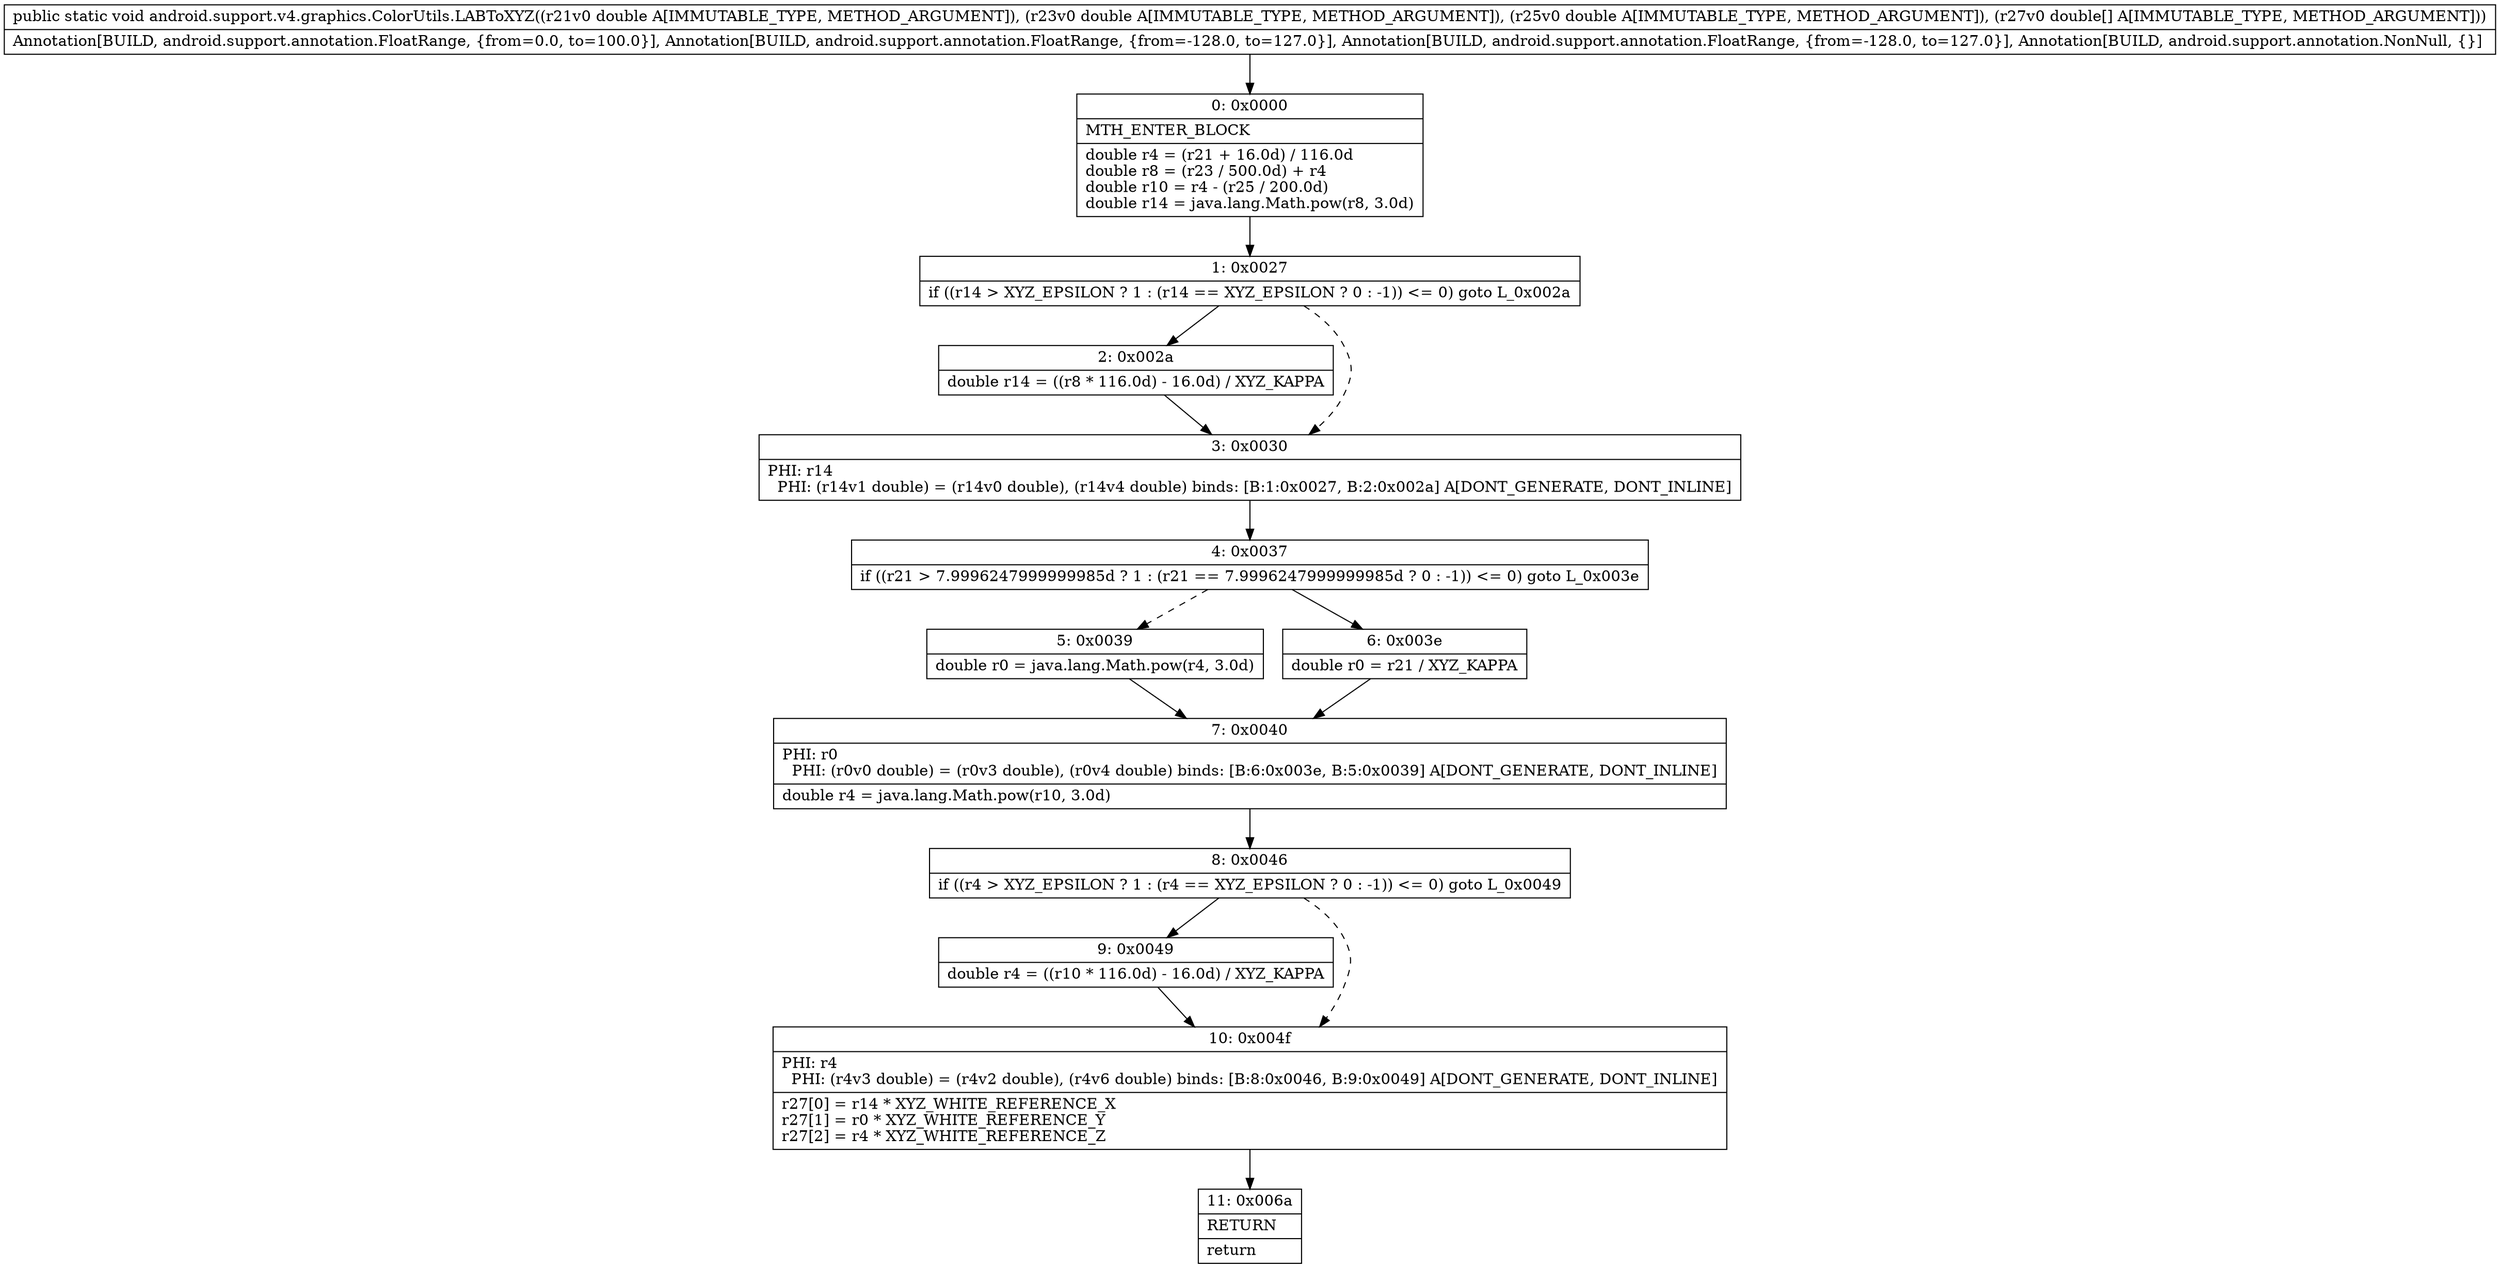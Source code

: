 digraph "CFG forandroid.support.v4.graphics.ColorUtils.LABToXYZ(DDD[D)V" {
Node_0 [shape=record,label="{0\:\ 0x0000|MTH_ENTER_BLOCK\l|double r4 = (r21 + 16.0d) \/ 116.0d\ldouble r8 = (r23 \/ 500.0d) + r4\ldouble r10 = r4 \- (r25 \/ 200.0d)\ldouble r14 = java.lang.Math.pow(r8, 3.0d)\l}"];
Node_1 [shape=record,label="{1\:\ 0x0027|if ((r14 \> XYZ_EPSILON ? 1 : (r14 == XYZ_EPSILON ? 0 : \-1)) \<= 0) goto L_0x002a\l}"];
Node_2 [shape=record,label="{2\:\ 0x002a|double r14 = ((r8 * 116.0d) \- 16.0d) \/ XYZ_KAPPA\l}"];
Node_3 [shape=record,label="{3\:\ 0x0030|PHI: r14 \l  PHI: (r14v1 double) = (r14v0 double), (r14v4 double) binds: [B:1:0x0027, B:2:0x002a] A[DONT_GENERATE, DONT_INLINE]\l}"];
Node_4 [shape=record,label="{4\:\ 0x0037|if ((r21 \> 7.9996247999999985d ? 1 : (r21 == 7.9996247999999985d ? 0 : \-1)) \<= 0) goto L_0x003e\l}"];
Node_5 [shape=record,label="{5\:\ 0x0039|double r0 = java.lang.Math.pow(r4, 3.0d)\l}"];
Node_6 [shape=record,label="{6\:\ 0x003e|double r0 = r21 \/ XYZ_KAPPA\l}"];
Node_7 [shape=record,label="{7\:\ 0x0040|PHI: r0 \l  PHI: (r0v0 double) = (r0v3 double), (r0v4 double) binds: [B:6:0x003e, B:5:0x0039] A[DONT_GENERATE, DONT_INLINE]\l|double r4 = java.lang.Math.pow(r10, 3.0d)\l}"];
Node_8 [shape=record,label="{8\:\ 0x0046|if ((r4 \> XYZ_EPSILON ? 1 : (r4 == XYZ_EPSILON ? 0 : \-1)) \<= 0) goto L_0x0049\l}"];
Node_9 [shape=record,label="{9\:\ 0x0049|double r4 = ((r10 * 116.0d) \- 16.0d) \/ XYZ_KAPPA\l}"];
Node_10 [shape=record,label="{10\:\ 0x004f|PHI: r4 \l  PHI: (r4v3 double) = (r4v2 double), (r4v6 double) binds: [B:8:0x0046, B:9:0x0049] A[DONT_GENERATE, DONT_INLINE]\l|r27[0] = r14 * XYZ_WHITE_REFERENCE_X\lr27[1] = r0 * XYZ_WHITE_REFERENCE_Y\lr27[2] = r4 * XYZ_WHITE_REFERENCE_Z\l}"];
Node_11 [shape=record,label="{11\:\ 0x006a|RETURN\l|return\l}"];
MethodNode[shape=record,label="{public static void android.support.v4.graphics.ColorUtils.LABToXYZ((r21v0 double A[IMMUTABLE_TYPE, METHOD_ARGUMENT]), (r23v0 double A[IMMUTABLE_TYPE, METHOD_ARGUMENT]), (r25v0 double A[IMMUTABLE_TYPE, METHOD_ARGUMENT]), (r27v0 double[] A[IMMUTABLE_TYPE, METHOD_ARGUMENT]))  | Annotation[BUILD, android.support.annotation.FloatRange, \{from=0.0, to=100.0\}], Annotation[BUILD, android.support.annotation.FloatRange, \{from=\-128.0, to=127.0\}], Annotation[BUILD, android.support.annotation.FloatRange, \{from=\-128.0, to=127.0\}], Annotation[BUILD, android.support.annotation.NonNull, \{\}]\l}"];
MethodNode -> Node_0;
Node_0 -> Node_1;
Node_1 -> Node_2;
Node_1 -> Node_3[style=dashed];
Node_2 -> Node_3;
Node_3 -> Node_4;
Node_4 -> Node_5[style=dashed];
Node_4 -> Node_6;
Node_5 -> Node_7;
Node_6 -> Node_7;
Node_7 -> Node_8;
Node_8 -> Node_9;
Node_8 -> Node_10[style=dashed];
Node_9 -> Node_10;
Node_10 -> Node_11;
}


